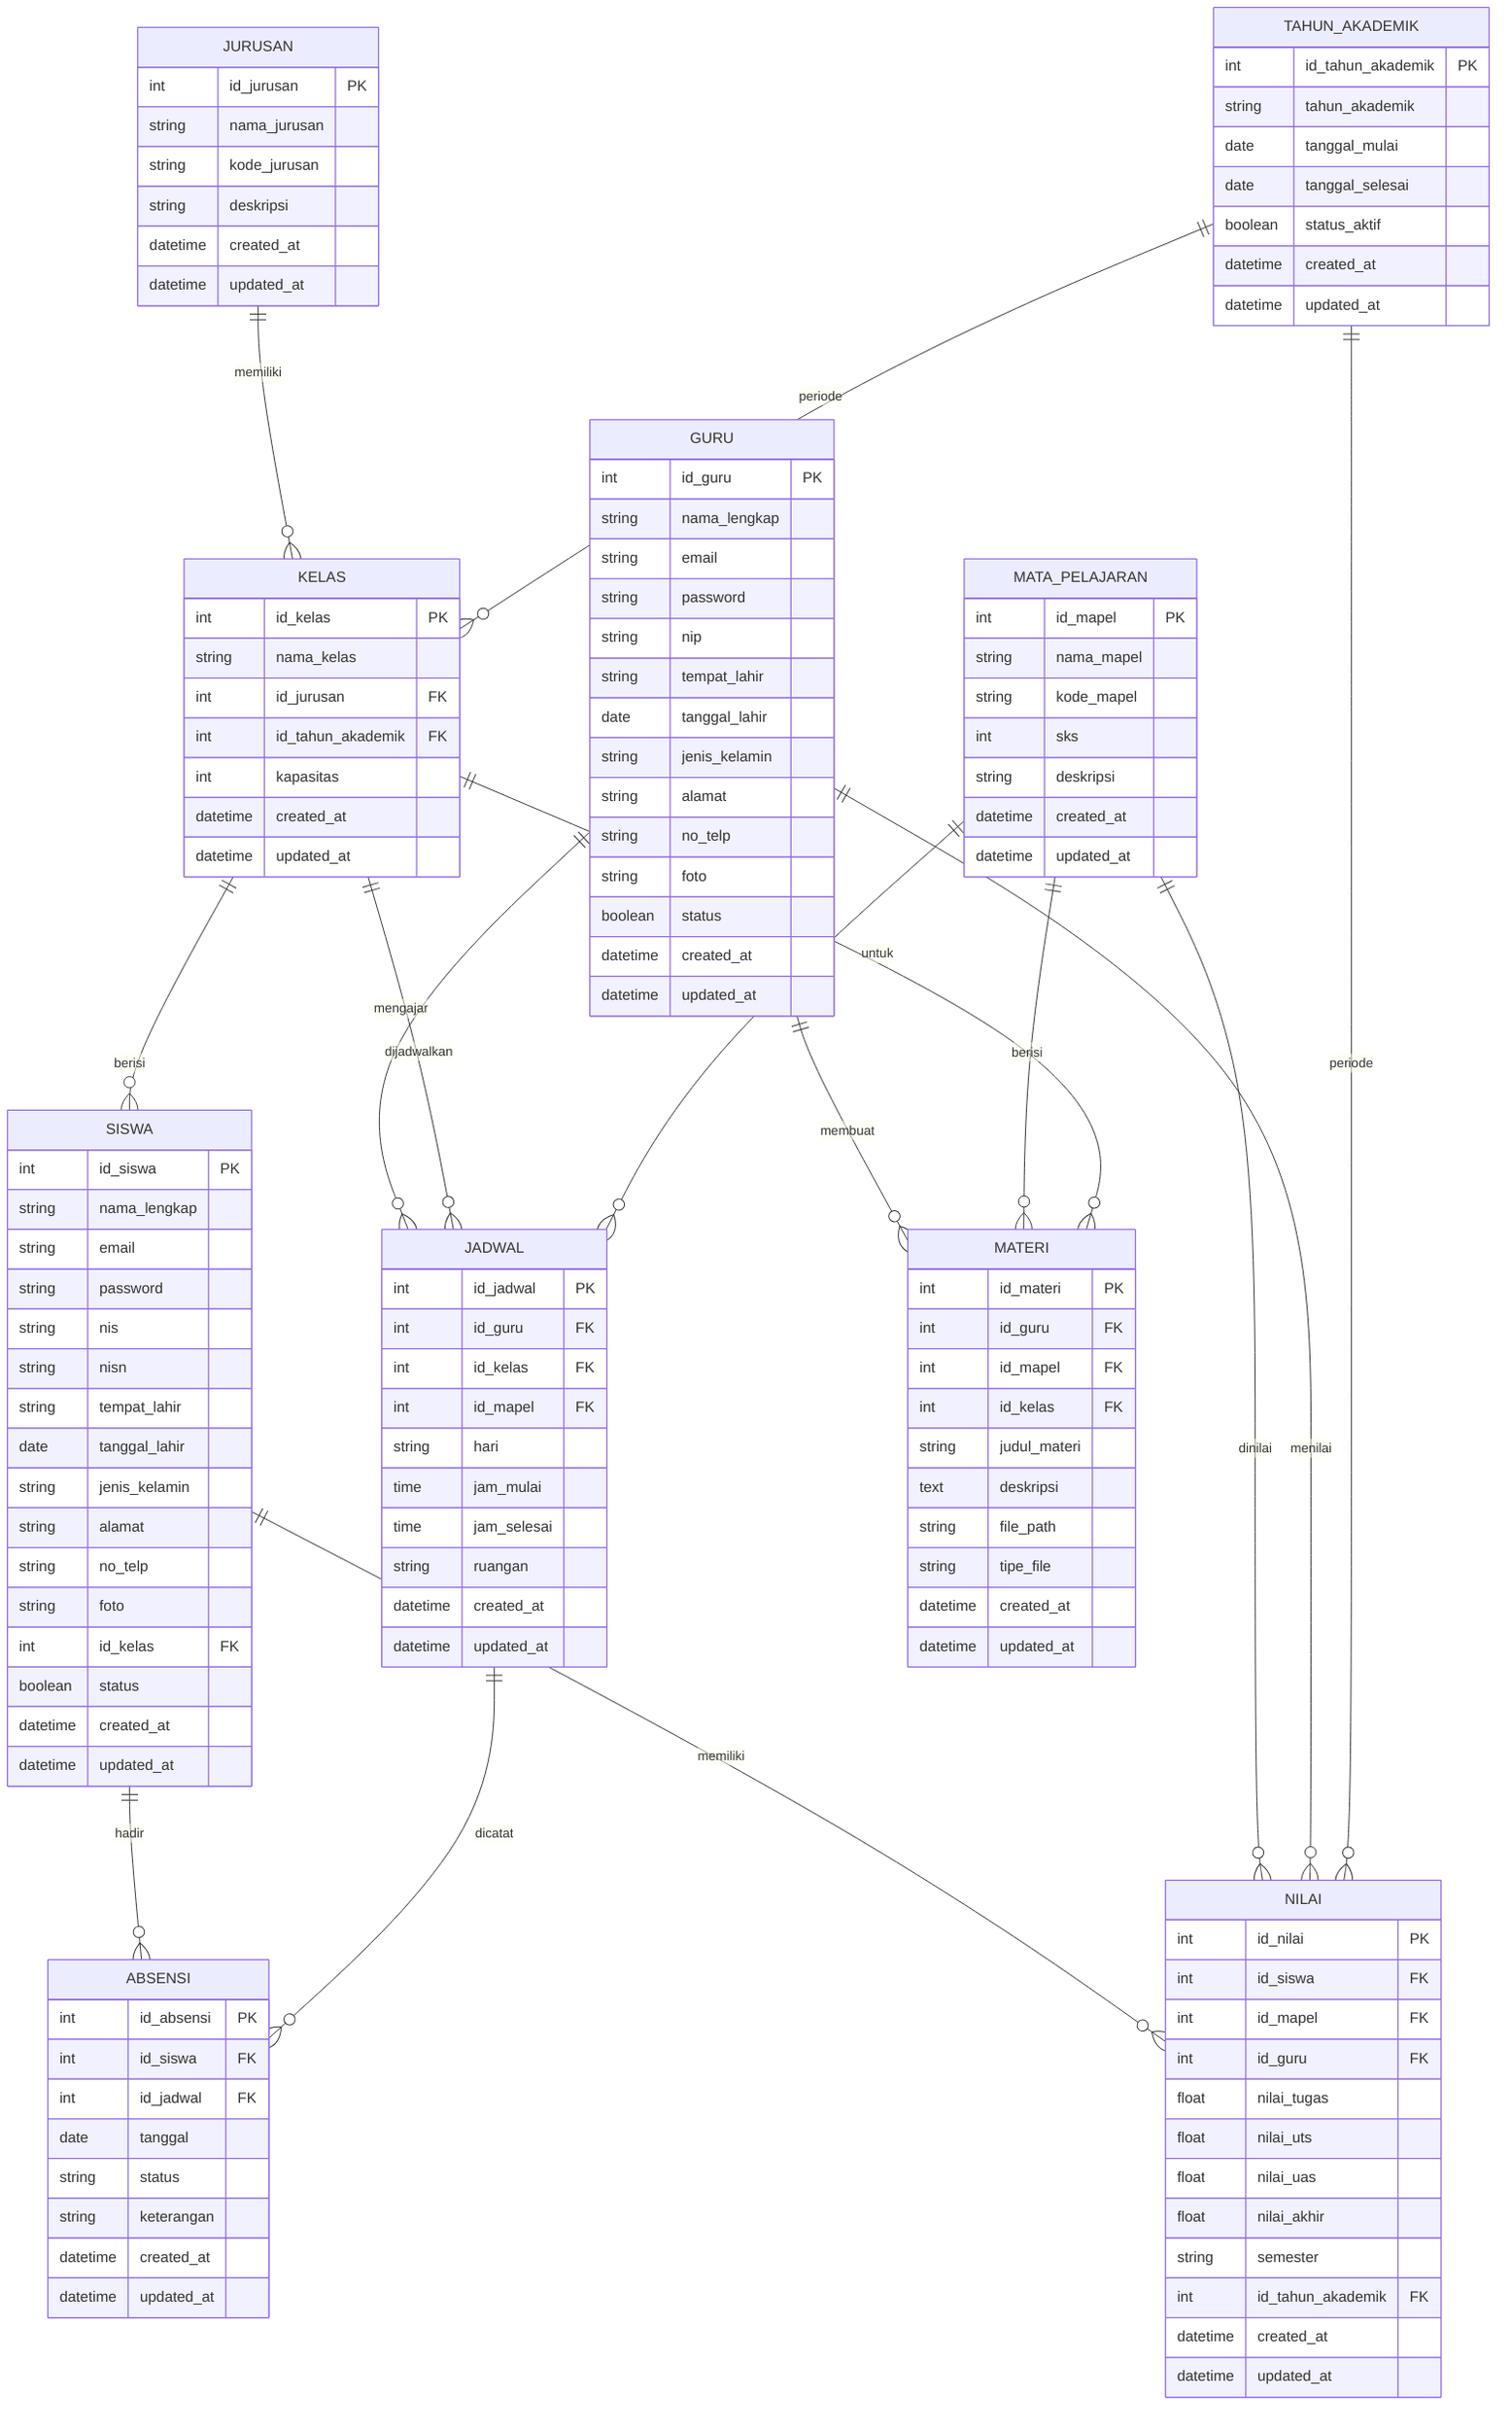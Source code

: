 erDiagram
%% Entities with attributes
GURU {
int id_guru PK
string nama_lengkap
string email
string password
string nip
string tempat_lahir
date tanggal_lahir
string jenis_kelamin
string alamat
string no_telp
string foto
boolean status
datetime created_at
datetime updated_at
}

SISWA {
int id_siswa PK
string nama_lengkap
string email
string password
string nis
string nisn
string tempat_lahir
date tanggal_lahir
string jenis_kelamin
string alamat
string no_telp
string foto
int id_kelas FK
boolean status
datetime created_at
datetime updated_at
}

KELAS {
int id_kelas PK
string nama_kelas
int id_jurusan FK
int id_tahun_akademik FK
int kapasitas
datetime created_at
datetime updated_at
}

JURUSAN {
int id_jurusan PK
string nama_jurusan
string kode_jurusan
string deskripsi
datetime created_at
datetime updated_at
}

MATA_PELAJARAN {
int id_mapel PK
string nama_mapel
string kode_mapel
int sks
string deskripsi
datetime created_at
datetime updated_at
}

TAHUN_AKADEMIK {
int id_tahun_akademik PK
string tahun_akademik
date tanggal_mulai
date tanggal_selesai
boolean status_aktif
datetime created_at
datetime updated_at
}

JADWAL {
int id_jadwal PK
int id_guru FK
int id_kelas FK
int id_mapel FK
string hari
time jam_mulai
time jam_selesai
string ruangan
datetime created_at
datetime updated_at
}

MATERI {
int id_materi PK
int id_guru FK
int id_mapel FK
int id_kelas FK
string judul_materi
text deskripsi
string file_path
string tipe_file
datetime created_at
datetime updated_at
}

NILAI {
int id_nilai PK
int id_siswa FK
int id_mapel FK
int id_guru FK
float nilai_tugas
float nilai_uts
float nilai_uas
float nilai_akhir
string semester
int id_tahun_akademik FK
datetime created_at
datetime updated_at
}

ABSENSI {
int id_absensi PK
int id_siswa FK
int id_jadwal FK
date tanggal
string status
string keterangan
datetime created_at
datetime updated_at
}

%% Relationships
GURU ||--o{ JADWAL : mengajar
KELAS ||--o{ JADWAL : dijadwalkan
MATA_PELAJARAN ||--o{ JADWAL : diajarkan

GURU ||--o{ MATERI : membuat
MATA_PELAJARAN ||--o{ MATERI : berisi
KELAS ||--o{ MATERI : untuk

SISWA ||--o{ NILAI : memiliki
MATA_PELAJARAN ||--o{ NILAI : dinilai
GURU ||--o{ NILAI : menilai
TAHUN_AKADEMIK ||--o{ NILAI : periode

SISWA ||--o{ ABSENSI : hadir
JADWAL ||--o{ ABSENSI : dicatat

JURUSAN ||--o{ KELAS : memiliki
TAHUN_AKADEMIK ||--o{ KELAS : periode
KELAS ||--o{ SISWA : berisi